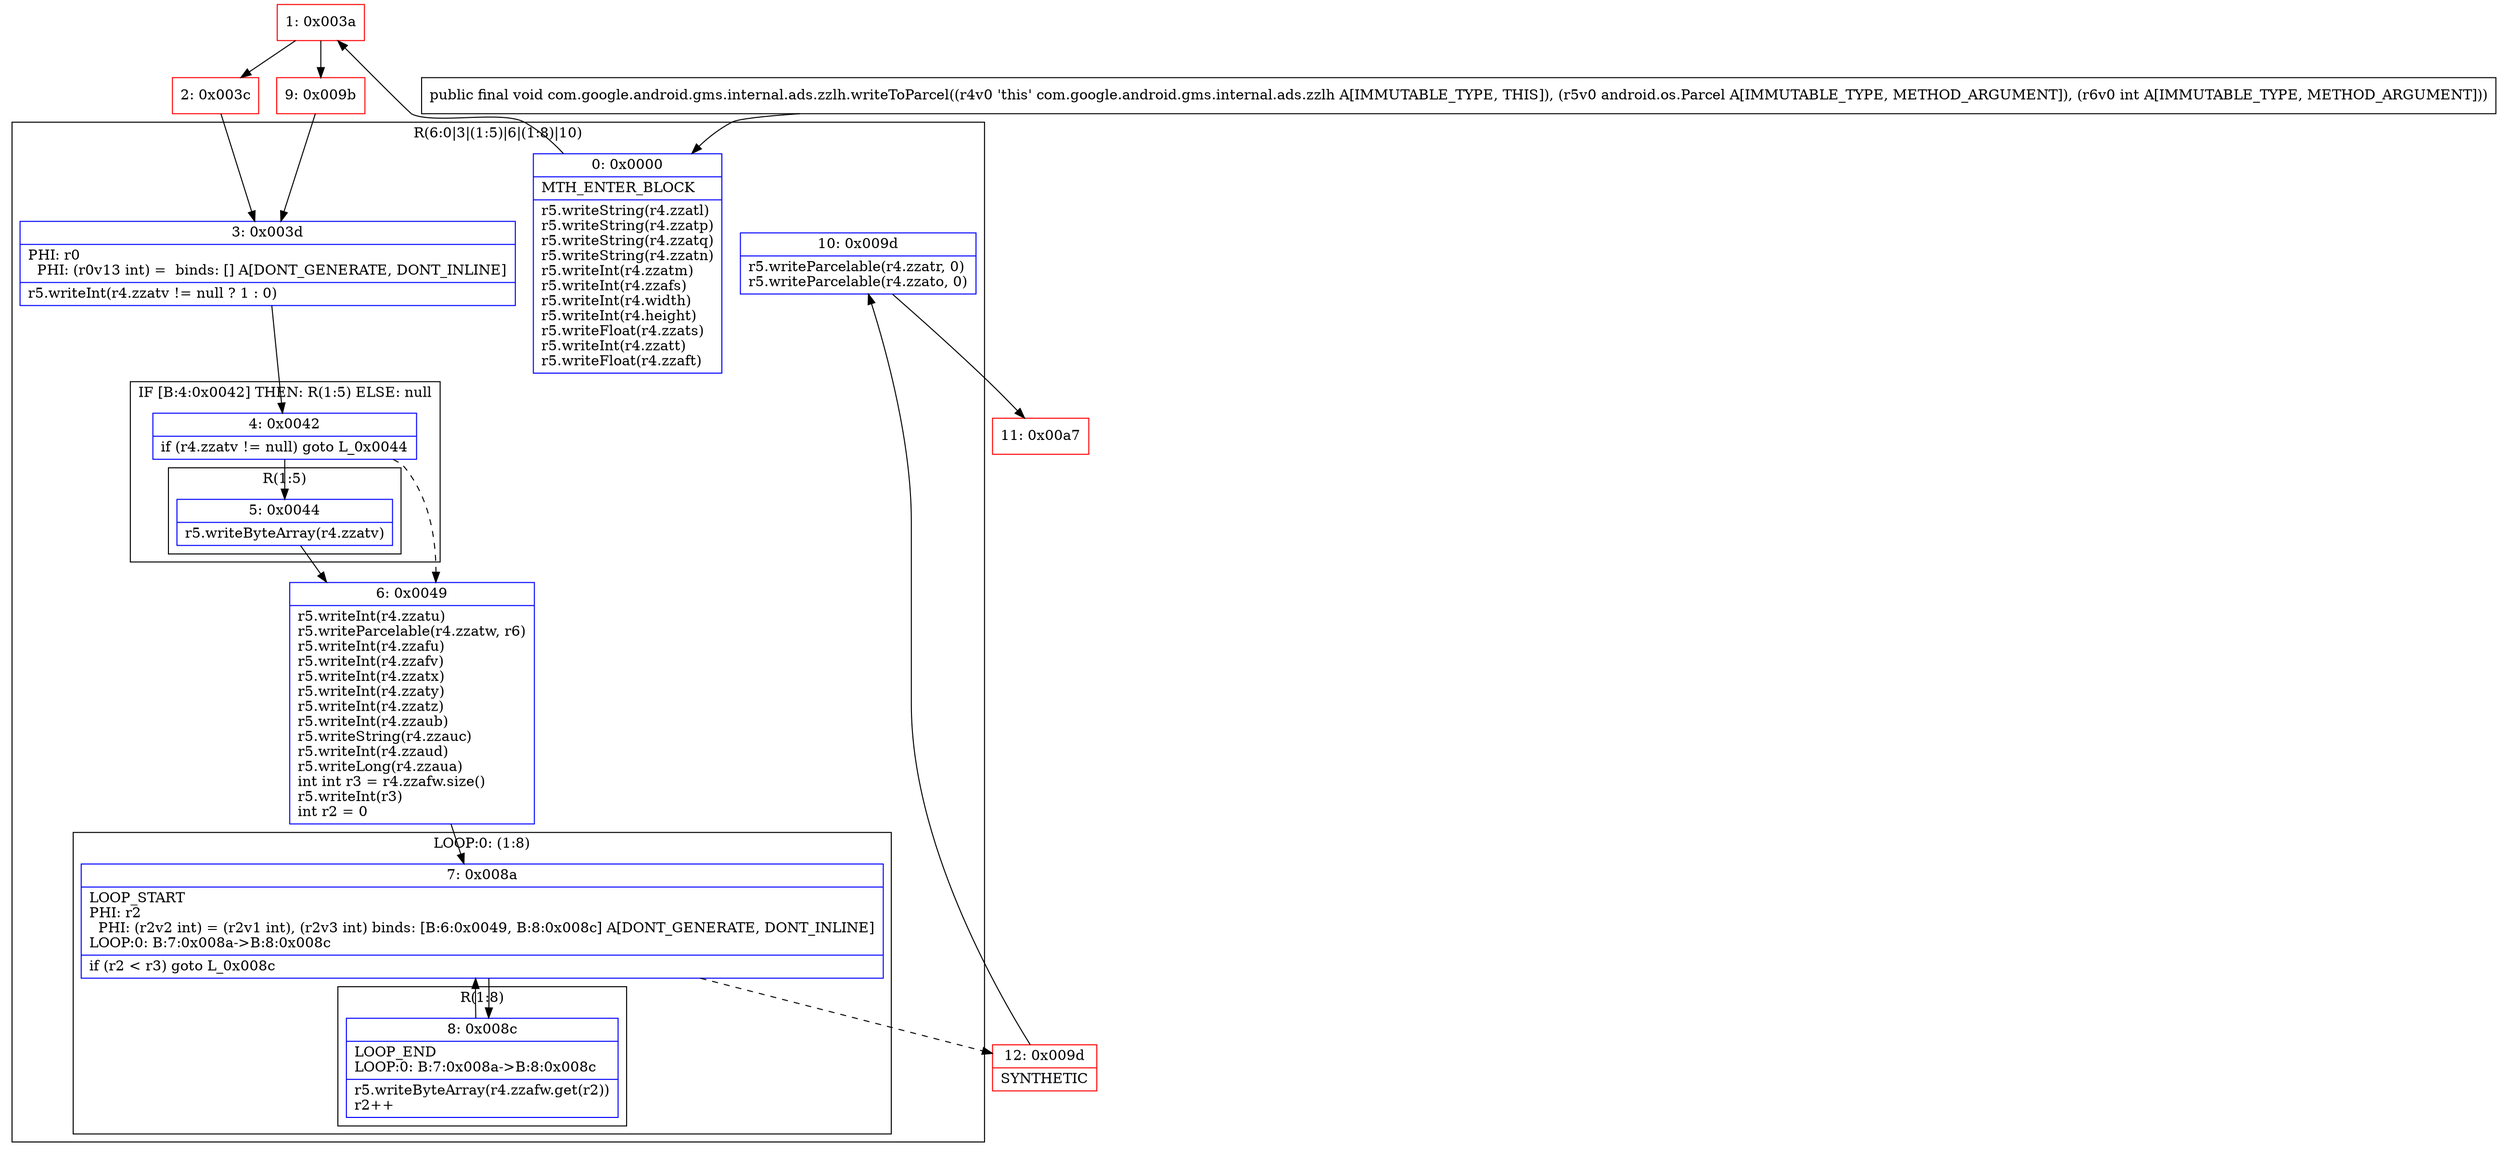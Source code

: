 digraph "CFG forcom.google.android.gms.internal.ads.zzlh.writeToParcel(Landroid\/os\/Parcel;I)V" {
subgraph cluster_Region_1300944285 {
label = "R(6:0|3|(1:5)|6|(1:8)|10)";
node [shape=record,color=blue];
Node_0 [shape=record,label="{0\:\ 0x0000|MTH_ENTER_BLOCK\l|r5.writeString(r4.zzatl)\lr5.writeString(r4.zzatp)\lr5.writeString(r4.zzatq)\lr5.writeString(r4.zzatn)\lr5.writeInt(r4.zzatm)\lr5.writeInt(r4.zzafs)\lr5.writeInt(r4.width)\lr5.writeInt(r4.height)\lr5.writeFloat(r4.zzats)\lr5.writeInt(r4.zzatt)\lr5.writeFloat(r4.zzaft)\l}"];
Node_3 [shape=record,label="{3\:\ 0x003d|PHI: r0 \l  PHI: (r0v13 int) =  binds: [] A[DONT_GENERATE, DONT_INLINE]\l|r5.writeInt(r4.zzatv != null ? 1 : 0)\l}"];
subgraph cluster_IfRegion_844454222 {
label = "IF [B:4:0x0042] THEN: R(1:5) ELSE: null";
node [shape=record,color=blue];
Node_4 [shape=record,label="{4\:\ 0x0042|if (r4.zzatv != null) goto L_0x0044\l}"];
subgraph cluster_Region_1925395299 {
label = "R(1:5)";
node [shape=record,color=blue];
Node_5 [shape=record,label="{5\:\ 0x0044|r5.writeByteArray(r4.zzatv)\l}"];
}
}
Node_6 [shape=record,label="{6\:\ 0x0049|r5.writeInt(r4.zzatu)\lr5.writeParcelable(r4.zzatw, r6)\lr5.writeInt(r4.zzafu)\lr5.writeInt(r4.zzafv)\lr5.writeInt(r4.zzatx)\lr5.writeInt(r4.zzaty)\lr5.writeInt(r4.zzatz)\lr5.writeInt(r4.zzaub)\lr5.writeString(r4.zzauc)\lr5.writeInt(r4.zzaud)\lr5.writeLong(r4.zzaua)\lint int r3 = r4.zzafw.size()\lr5.writeInt(r3)\lint r2 = 0\l}"];
subgraph cluster_LoopRegion_625750781 {
label = "LOOP:0: (1:8)";
node [shape=record,color=blue];
Node_7 [shape=record,label="{7\:\ 0x008a|LOOP_START\lPHI: r2 \l  PHI: (r2v2 int) = (r2v1 int), (r2v3 int) binds: [B:6:0x0049, B:8:0x008c] A[DONT_GENERATE, DONT_INLINE]\lLOOP:0: B:7:0x008a\-\>B:8:0x008c\l|if (r2 \< r3) goto L_0x008c\l}"];
subgraph cluster_Region_454062709 {
label = "R(1:8)";
node [shape=record,color=blue];
Node_8 [shape=record,label="{8\:\ 0x008c|LOOP_END\lLOOP:0: B:7:0x008a\-\>B:8:0x008c\l|r5.writeByteArray(r4.zzafw.get(r2))\lr2++\l}"];
}
}
Node_10 [shape=record,label="{10\:\ 0x009d|r5.writeParcelable(r4.zzatr, 0)\lr5.writeParcelable(r4.zzato, 0)\l}"];
}
Node_1 [shape=record,color=red,label="{1\:\ 0x003a}"];
Node_2 [shape=record,color=red,label="{2\:\ 0x003c}"];
Node_9 [shape=record,color=red,label="{9\:\ 0x009b}"];
Node_11 [shape=record,color=red,label="{11\:\ 0x00a7}"];
Node_12 [shape=record,color=red,label="{12\:\ 0x009d|SYNTHETIC\l}"];
MethodNode[shape=record,label="{public final void com.google.android.gms.internal.ads.zzlh.writeToParcel((r4v0 'this' com.google.android.gms.internal.ads.zzlh A[IMMUTABLE_TYPE, THIS]), (r5v0 android.os.Parcel A[IMMUTABLE_TYPE, METHOD_ARGUMENT]), (r6v0 int A[IMMUTABLE_TYPE, METHOD_ARGUMENT])) }"];
MethodNode -> Node_0;
Node_0 -> Node_1;
Node_3 -> Node_4;
Node_4 -> Node_5;
Node_4 -> Node_6[style=dashed];
Node_5 -> Node_6;
Node_6 -> Node_7;
Node_7 -> Node_8;
Node_7 -> Node_12[style=dashed];
Node_8 -> Node_7;
Node_10 -> Node_11;
Node_1 -> Node_2;
Node_1 -> Node_9;
Node_2 -> Node_3;
Node_9 -> Node_3;
Node_12 -> Node_10;
}

